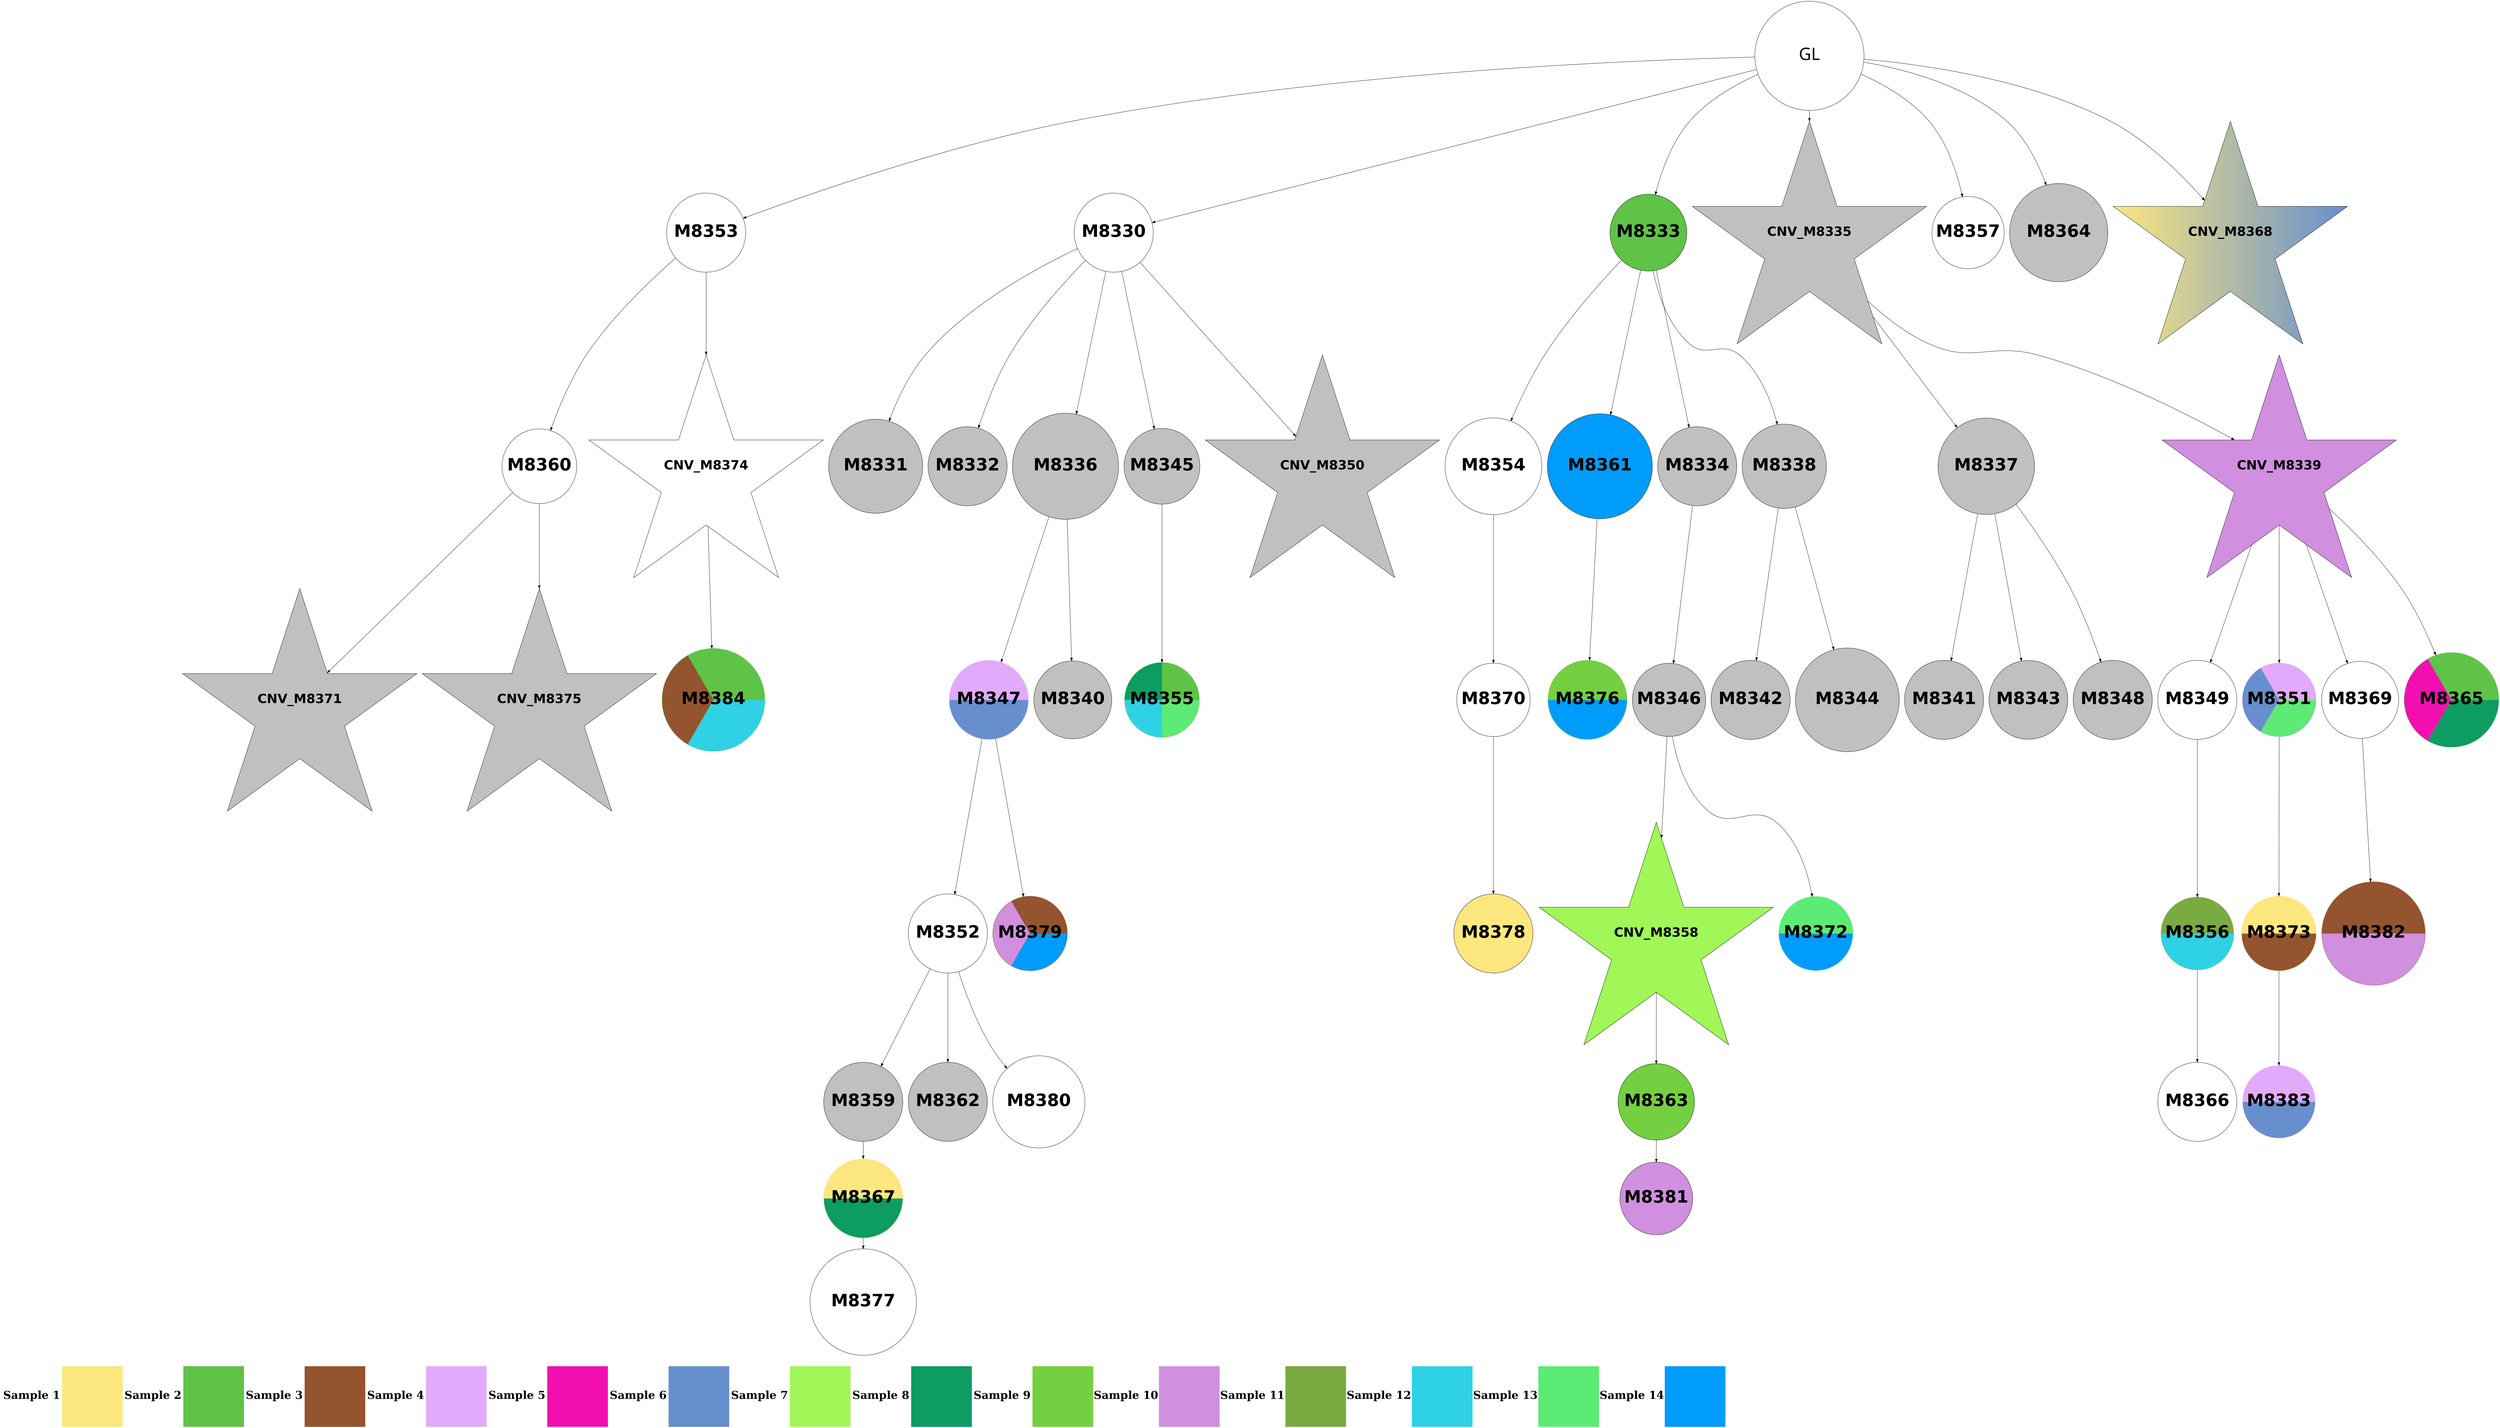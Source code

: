 digraph G { 
rankdir=TB;
8384 -> 8396;
8384 -> 8410;
8385 -> 8390;
8385 -> 8417;
8387 -> 8394;
8389 -> 8411;
8390 -> 8397;
8390 -> 8400;
8390 -> 8418;
8391 -> 8398;
8391 -> 8412;
8392 -> 8408;
8394 -> 8404;
8396 -> 8401;
8397 -> 8405;
8398 -> 8409;
8398 -> 8413;
8399 -> 8414;
8401 -> 8419;
8405 -> 8415;
8407 -> 8420;
8408 -> 8416;
8411 -> 8421;
8412 -> 8422;
8367 -> 8368;
8367 -> 8371;
8367 -> 8373;
8367 -> 8391;
8367 -> 8395;
8367 -> 8402;
8367 -> 8406;
8368 -> 8369;
8368 -> 8370;
8368 -> 8374;
8368 -> 8383;
8368 -> 8388;
8371 -> 8372;
8371 -> 8376;
8371 -> 8392;
8371 -> 8399;
8372 -> 8384;
8373 -> 8375;
8373 -> 8377;
8374 -> 8378;
8374 -> 8385;
8375 -> 8379;
8375 -> 8381;
8375 -> 8386;
8376 -> 8380;
8376 -> 8382;
8377 -> 8387;
8377 -> 8389;
8377 -> 8403;
8377 -> 8407;
8383 -> 8393;
8414 [shape=circle style=wedged color="#74d040:#009cfc" fontname="helvetica-bold" fontsize=56 label="M8376" width=1.42 height=2 ];
8399 [shape=circle style=filled fillcolor="#009cfc" fontname="helvetica-bold" fontsize=56 label="M8361" width=4.81 height=2 ];
8409 [shape=star style=filled fillcolor=grey fontname="helvetica-bold" fontsize=42 label="CNV_M8371"];
8367 [label="GL" fontname="arial-bold" fontsize=56 width=5 height=5];
8397 [shape=circle style=filled fillcolor=grey fontname="helvetica-bold" fontsize=56 label="M8359" width=0.78 height=2 ];
8382 [shape=circle style=filled fillcolor=grey fontname="helvetica-bold" fontsize=56 label="M8344" width=4.75 height=2 ];
8417 [shape=circle style=wedged color="#94542f:#d18fdf:#009cfc" fontname="helvetica-bold" fontsize=56 label="M8379" width=3.41 height=2 ];
8410 [shape=circle style=wedged color="#5ceb74:#009cfc" fontname="helvetica-bold" fontsize=56 label="M8372" width=3.39 height=2 ];
8392 [shape=circle style=filled fillcolor=white fontname="helvetica-bold" fontsize=56 label="M8354" width=4.43 height=2 ];
8369 [shape=circle style=filled fillcolor=grey fontname="helvetica-bold" fontsize=56 label="M8331" width=4.3 height=2 ];
8405 [shape=circle style=wedged color="#fce77e:#0d9c62" fontname="helvetica-bold" fontsize=56 label="M8367" width=1.34 height=2 ];
8413 [shape=star style=filled fillcolor=grey fontname="helvetica-bold" fontsize=42 label="CNV_M8375"];
8372 [shape=circle style=filled fillcolor=grey fontname="helvetica-bold" fontsize=56 label="M8334" width=1.39 height=2 ];
8400 [shape=circle style=filled fillcolor=grey fontname="helvetica-bold" fontsize=56 label="M8362" width=0.02 height=2 ];
8383 [shape=circle style=filled fillcolor=grey fontname="helvetica-bold" fontsize=56 label="M8345" width=2.38 height=2 ];
8390 [shape=circle style=filled fillcolor=white fontname="helvetica-bold" fontsize=56 label="M8352" width=1.1 height=2 ];
8389 [shape=circle style=wedged color="#e3aafb:#678fce:#5ceb74" fontname="helvetica-bold" fontsize=56 label="M8351" width=2.8 height=2 ];
8404 [shape=circle style=filled fillcolor=white fontname="helvetica-bold" fontsize=56 label="M8366" width=0.16 height=2 ];
8396 [shape=star style=filled fillcolor="#a0f757" fontname="helvetica-bold" fontsize=42 label="CNV_M8358"];
8402 [shape=circle style=filled fillcolor=grey fontname="helvetica-bold" fontsize=56 label="M8364" width=4.5 height=2 ];
8420 [shape=circle style=wedged color="#94542f:#d18fdf" fontname="helvetica-bold" fontsize=56 label="M8382" width=4.74 height=2 ];
8415 [shape=circle style=filled fillcolor=white fontname="helvetica-bold" fontsize=56 label="M8377" width=4.88 height=2 ];
8403 [shape=circle style=wedged color="#5fc347:#f20fb1:#0d9c62" fontname="helvetica-bold" fontsize=56 label="M8365" width=4.34 height=2 ];
8416 [shape=circle style=filled fillcolor="#fce77e" fontname="helvetica-bold" fontsize=56 label="M8378" width=1.6 height=2 ];
8386 [shape=circle style=filled fillcolor=grey fontname="helvetica-bold" fontsize=56 label="M8348" width=0.73 height=2 ];
8370 [shape=circle style=filled fillcolor=grey fontname="helvetica-bold" fontsize=56 label="M8332" width=0.53 height=2 ];
8422 [shape=circle style=wedged color="#5fc347:#94542f:#2ed2e4" fontname="helvetica-bold" fontsize=56 label="M8384" width=4.71 height=2 ];
8391 [shape=circle style=filled fillcolor=white fontname="helvetica-bold" fontsize=56 label="M8353" width=1.07 height=2 ];
8380 [shape=circle style=filled fillcolor=grey fontname="helvetica-bold" fontsize=56 label="M8342" width=1.54 height=2 ];
8379 [shape=circle style=filled fillcolor=grey fontname="helvetica-bold" fontsize=56 label="M8341" width=1.26 height=2 ];
8377 [shape=star style=filled fillcolor="#d18fdf" fontname="helvetica-bold" fontsize=42 label="CNV_M8339"];
8384 [shape=circle style=filled fillcolor=grey fontname="helvetica-bold" fontsize=56 label="M8346" width=2.97 height=2 ];
8371 [shape=circle style=filled fillcolor="#5fc347" fontname="helvetica-bold" fontsize=56 label="M8333" width=2.24 height=2 ];
8373 [shape=star style=filled fillcolor=grey fontname="helvetica-bold" fontsize=42 label="CNV_M8335"];
8407 [shape=circle style=filled fillcolor=white fontname="helvetica-bold" fontsize=56 label="M8369" width=3.53 height=2 ];
8375 [shape=circle style=filled fillcolor=grey fontname="helvetica-bold" fontsize=56 label="M8337" width=4.42 height=2 ];
8401 [shape=circle style=filled fillcolor="#74d040" fontname="helvetica-bold" fontsize=56 label="M8363" width=2.3 height=2 ];
8394 [shape=circle style=wedged color="#7aaa42:#2ed2e4" fontname="helvetica-bold" fontsize=56 label="M8356" width=3.19 height=2 ];
8406 [shape=star style=filled fillcolor="#fce77e:#678fce" fontname="helvetica-bold" fontsize=42 label="CNV_M8368"];
8412 [shape=star style=filled fillcolor=white fontname="helvetica-bold" fontsize=42 label="CNV_M8374"];
8388 [shape=star style=filled fillcolor=grey fontname="helvetica-bold" fontsize=42 label="CNV_M8350"];
8385 [shape=circle style=wedged color="#e3aafb:#678fce" fontname="helvetica-bold" fontsize=56 label="M8347" width=1.31 height=2 ];
8395 [shape=circle style=filled fillcolor=white fontname="helvetica-bold" fontsize=56 label="M8357" width=3.3 height=2 ];
8421 [shape=circle style=wedged color="#e3aafb:#678fce" fontname="helvetica-bold" fontsize=56 label="M8383" width=3.24 height=2 ];
8378 [shape=circle style=filled fillcolor=grey fontname="helvetica-bold" fontsize=56 label="M8340" width=2.13 height=2 ];
8374 [shape=circle style=filled fillcolor=grey fontname="helvetica-bold" fontsize=56 label="M8336" width=4.86 height=2 ];
8368 [shape=circle style=filled fillcolor=white fontname="helvetica-bold" fontsize=56 label="M8330" width=1.44 height=2 ];
8411 [shape=circle style=wedged color="#fce77e:#94542f" fontname="helvetica-bold" fontsize=56 label="M8373" width=2.59 height=2 ];
8408 [shape=circle style=filled fillcolor=white fontname="helvetica-bold" fontsize=56 label="M8370" width=2.85 height=2 ];
8419 [shape=circle style=filled fillcolor="#d18fdf" fontname="helvetica-bold" fontsize=56 label="M8381" width=3.19 height=2 ];
8398 [shape=circle style=filled fillcolor=white fontname="helvetica-bold" fontsize=56 label="M8360" width=2.56 height=2 ];
8418 [shape=circle style=filled fillcolor=white fontname="helvetica-bold" fontsize=56 label="M8380" width=4.22 height=2 ];
8381 [shape=circle style=filled fillcolor=grey fontname="helvetica-bold" fontsize=56 label="M8343" width=2.03 height=2 ];
8387 [shape=circle style=filled fillcolor=white fontname="helvetica-bold" fontsize=56 label="M8349" width=1.58 height=2 ];
8376 [shape=circle style=filled fillcolor=grey fontname="helvetica-bold" fontsize=56 label="M8338" width=3.86 height=2 ];
8393 [shape=circle style=wedged color="#5fc347:#0d9c62:#2ed2e4:#5ceb74" fontname="helvetica-bold" fontsize=56 label="M8355" width=2.54 height=2 ];
{rank=sink;
Legend[shape=none, margin=0, label=<<TABLE border="0" cellborder="0" cellspacing="0"> 
<TR><TD width="200" height="200" colspan="1"><FONT POINT-SIZE="36.0"><B>Sample 1</B></FONT></TD><TD width="200" height="200" colspan="1" BGCOLOR="#fce77e"></TD>
<TD width="200" height="200" colspan="1"><FONT POINT-SIZE="36.0"><B>Sample 2</B></FONT></TD><TD width="200" height="200" colspan="1" BGCOLOR="#5fc347"></TD>
<TD width="200" height="200" colspan="1"><FONT POINT-SIZE="36.0"><B>Sample 3</B></FONT></TD><TD width="200" height="200" colspan="1" BGCOLOR="#94542f"></TD>
<TD width="200" height="200" colspan="1"><FONT POINT-SIZE="36.0"><B>Sample 4</B></FONT></TD><TD width="200" height="200" colspan="1" BGCOLOR="#e3aafb"></TD>
<TD width="200" height="200" colspan="1"><FONT POINT-SIZE="36.0"><B>Sample 5</B></FONT></TD><TD width="200" height="200" colspan="1" BGCOLOR="#f20fb1"></TD>
<TD width="200" height="200" colspan="1"><FONT POINT-SIZE="36.0"><B>Sample 6</B></FONT></TD><TD width="200" height="200" colspan="1" BGCOLOR="#678fce"></TD>
<TD width="200" height="200" colspan="1"><FONT POINT-SIZE="36.0"><B>Sample 7</B></FONT></TD><TD width="200" height="200" colspan="1" BGCOLOR="#a0f757"></TD>
<TD width="200" height="200" colspan="1"><FONT POINT-SIZE="36.0"><B>Sample 8</B></FONT></TD><TD width="200" height="200" colspan="1" BGCOLOR="#0d9c62"></TD>
<TD width="200" height="200" colspan="1"><FONT POINT-SIZE="36.0"><B>Sample 9</B></FONT></TD><TD width="200" height="200" colspan="1" BGCOLOR="#74d040"></TD>
<TD width="200" height="200" colspan="1"><FONT POINT-SIZE="36.0"><B>Sample 10</B></FONT></TD><TD width="200" height="200" colspan="1" BGCOLOR="#d18fdf"></TD>
<TD width="200" height="200" colspan="1"><FONT POINT-SIZE="36.0"><B>Sample 11</B></FONT></TD><TD width="200" height="200" colspan="1" BGCOLOR="#7aaa42"></TD>
<TD width="200" height="200" colspan="1"><FONT POINT-SIZE="36.0"><B>Sample 12</B></FONT></TD><TD width="200" height="200" colspan="1" BGCOLOR="#2ed2e4"></TD>
<TD width="200" height="200" colspan="1"><FONT POINT-SIZE="36.0"><B>Sample 13</B></FONT></TD><TD width="200" height="200" colspan="1" BGCOLOR="#5ceb74"></TD>
<TD width="200" height="200" colspan="1"><FONT POINT-SIZE="36.0"><B>Sample 14</B></FONT></TD><TD width="200" height="200" colspan="1" BGCOLOR="#009cfc"></TD>
</TR></TABLE>>];
} 
}